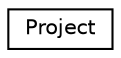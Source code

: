 digraph "Graphical Class Hierarchy"
{
 // LATEX_PDF_SIZE
  edge [fontname="Helvetica",fontsize="10",labelfontname="Helvetica",labelfontsize="10"];
  node [fontname="Helvetica",fontsize="10",shape=record];
  rankdir="LR";
  Node0 [label="Project",height=0.2,width=0.4,color="black", fillcolor="white", style="filled",URL="$class_project.html",tooltip=" "];
}
